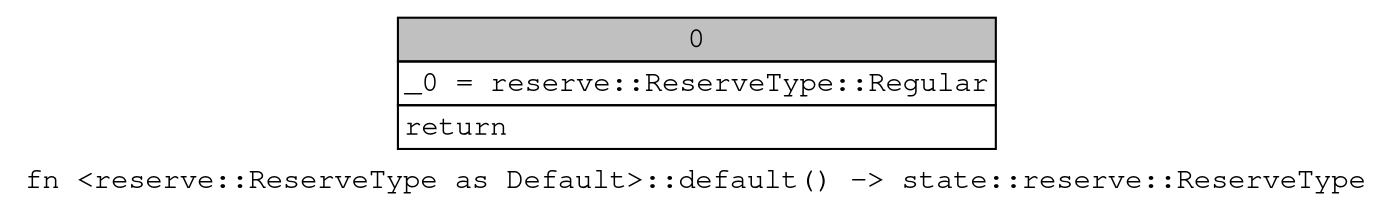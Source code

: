 digraph Mir_0_2411 {
    graph [fontname="Courier, monospace"];
    node [fontname="Courier, monospace"];
    edge [fontname="Courier, monospace"];
    label=<fn &lt;reserve::ReserveType as Default&gt;::default() -&gt; state::reserve::ReserveType<br align="left"/>>;
    bb0__0_2411 [shape="none", label=<<table border="0" cellborder="1" cellspacing="0"><tr><td bgcolor="gray" align="center" colspan="1">0</td></tr><tr><td align="left" balign="left">_0 = reserve::ReserveType::Regular<br/></td></tr><tr><td align="left">return</td></tr></table>>];
}
